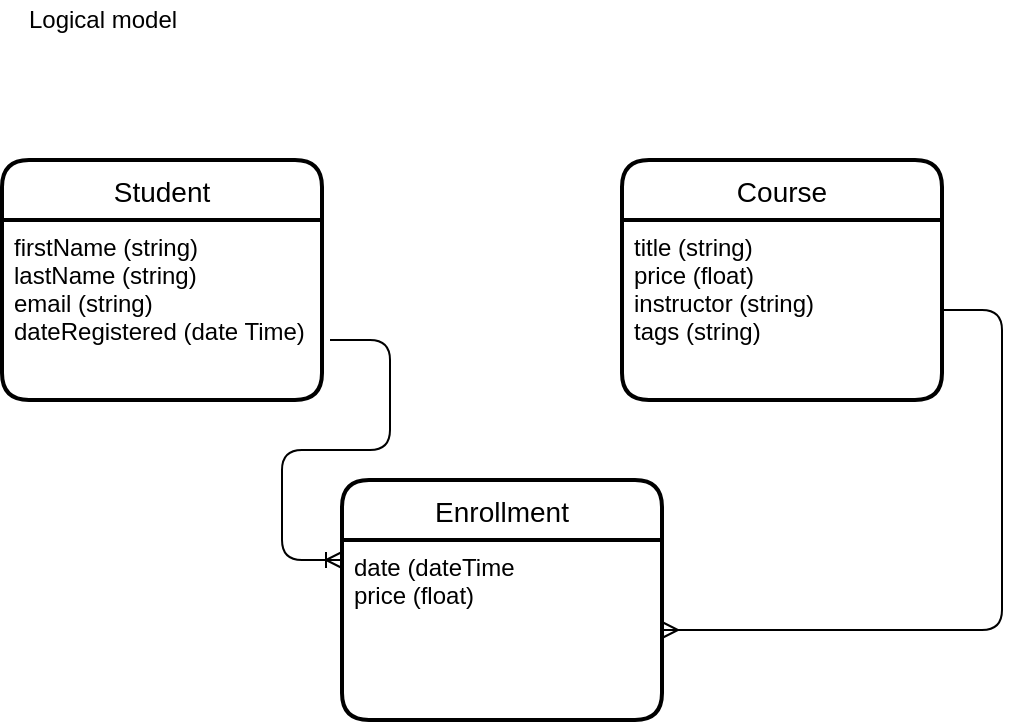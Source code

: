 <mxfile version="14.1.3" type="github" pages="3">
  <diagram id="cYKwxMik3f744v553Uk9" name="Page-1">
    <mxGraphModel dx="1265" dy="635" grid="1" gridSize="10" guides="1" tooltips="1" connect="1" arrows="1" fold="1" page="1" pageScale="1" pageWidth="827" pageHeight="1169" math="0" shadow="0">
      <root>
        <mxCell id="0" />
        <mxCell id="1" parent="0" />
        <mxCell id="H-BvgIhVuRgIIpX4aUdi-1" value="Student" style="swimlane;childLayout=stackLayout;horizontal=1;startSize=30;horizontalStack=0;rounded=1;fontSize=14;fontStyle=0;strokeWidth=2;resizeParent=0;resizeLast=1;shadow=0;dashed=0;align=center;" vertex="1" parent="1">
          <mxGeometry x="230" y="90" width="160" height="120" as="geometry" />
        </mxCell>
        <mxCell id="H-BvgIhVuRgIIpX4aUdi-2" value="firstName (string)&#xa;lastName (string)&#xa;email (string)&#xa;dateRegistered (date Time)" style="align=left;strokeColor=none;fillColor=none;spacingLeft=4;fontSize=12;verticalAlign=top;resizable=0;rotatable=0;part=1;" vertex="1" parent="H-BvgIhVuRgIIpX4aUdi-1">
          <mxGeometry y="30" width="160" height="90" as="geometry" />
        </mxCell>
        <mxCell id="H-BvgIhVuRgIIpX4aUdi-4" value="Course" style="swimlane;childLayout=stackLayout;horizontal=1;startSize=30;horizontalStack=0;rounded=1;fontSize=14;fontStyle=0;strokeWidth=2;resizeParent=0;resizeLast=1;shadow=0;dashed=0;align=center;" vertex="1" parent="1">
          <mxGeometry x="540" y="90" width="160" height="120" as="geometry" />
        </mxCell>
        <mxCell id="H-BvgIhVuRgIIpX4aUdi-5" value="title (string)&#xa;price (float)&#xa;instructor (string)&#xa;tags (string)" style="align=left;strokeColor=none;fillColor=none;spacingLeft=4;fontSize=12;verticalAlign=top;resizable=0;rotatable=0;part=1;" vertex="1" parent="H-BvgIhVuRgIIpX4aUdi-4">
          <mxGeometry y="30" width="160" height="90" as="geometry" />
        </mxCell>
        <mxCell id="H-BvgIhVuRgIIpX4aUdi-11" value="Enrollment" style="swimlane;childLayout=stackLayout;horizontal=1;startSize=30;horizontalStack=0;rounded=1;fontSize=14;fontStyle=0;strokeWidth=2;resizeParent=0;resizeLast=1;shadow=0;dashed=0;align=center;" vertex="1" parent="1">
          <mxGeometry x="400" y="250" width="160" height="120" as="geometry" />
        </mxCell>
        <mxCell id="H-BvgIhVuRgIIpX4aUdi-12" value="date (dateTime&#xa;price (float)" style="align=left;strokeColor=none;fillColor=none;spacingLeft=4;fontSize=12;verticalAlign=top;resizable=0;rotatable=0;part=1;" vertex="1" parent="H-BvgIhVuRgIIpX4aUdi-11">
          <mxGeometry y="30" width="160" height="90" as="geometry" />
        </mxCell>
        <mxCell id="H-BvgIhVuRgIIpX4aUdi-13" value="" style="edgeStyle=entityRelationEdgeStyle;fontSize=12;html=1;endArrow=ERoneToMany;" edge="1" parent="1">
          <mxGeometry width="100" height="100" relative="1" as="geometry">
            <mxPoint x="394" y="180" as="sourcePoint" />
            <mxPoint x="400" y="290" as="targetPoint" />
          </mxGeometry>
        </mxCell>
        <mxCell id="H-BvgIhVuRgIIpX4aUdi-14" value="" style="edgeStyle=entityRelationEdgeStyle;fontSize=12;html=1;endArrow=ERmany;" edge="1" parent="1" source="H-BvgIhVuRgIIpX4aUdi-5" target="H-BvgIhVuRgIIpX4aUdi-12">
          <mxGeometry width="100" height="100" relative="1" as="geometry">
            <mxPoint x="710" y="180" as="sourcePoint" />
            <mxPoint x="600" y="270" as="targetPoint" />
          </mxGeometry>
        </mxCell>
        <mxCell id="H-BvgIhVuRgIIpX4aUdi-15" value="Logical model" style="text;html=1;align=center;verticalAlign=middle;resizable=0;points=[];autosize=1;" vertex="1" parent="1">
          <mxGeometry x="235" y="10" width="90" height="20" as="geometry" />
        </mxCell>
      </root>
    </mxGraphModel>
  </diagram>
  <diagram id="0XkWQWsvCjh0sc9aW4nI" name="Page-2">
    <mxGraphModel dx="2092" dy="635" grid="1" gridSize="10" guides="1" tooltips="1" connect="1" arrows="1" fold="1" page="1" pageScale="1" pageWidth="827" pageHeight="1169" math="0" shadow="0">
      <root>
        <mxCell id="wGkAwri0zOj3Dd6sU0YV-0" />
        <mxCell id="wGkAwri0zOj3Dd6sU0YV-1" parent="wGkAwri0zOj3Dd6sU0YV-0" />
        <mxCell id="wGkAwri0zOj3Dd6sU0YV-2" value="Passenger" style="swimlane;childLayout=stackLayout;horizontal=1;startSize=30;horizontalStack=0;rounded=1;fontSize=14;fontStyle=0;strokeWidth=2;resizeParent=0;resizeLast=1;shadow=0;dashed=0;align=center;" vertex="1" parent="wGkAwri0zOj3Dd6sU0YV-1">
          <mxGeometry x="10" y="170" width="160" height="120" as="geometry" />
        </mxCell>
        <mxCell id="wGkAwri0zOj3Dd6sU0YV-3" value="FirstName (string)&#xa;LastName (string)" style="align=left;strokeColor=none;fillColor=none;spacingLeft=4;fontSize=12;verticalAlign=top;resizable=0;rotatable=0;part=1;" vertex="1" parent="wGkAwri0zOj3Dd6sU0YV-2">
          <mxGeometry y="30" width="160" height="90" as="geometry" />
        </mxCell>
        <mxCell id="wGkAwri0zOj3Dd6sU0YV-5" value="Flight" style="swimlane;childLayout=stackLayout;horizontal=1;startSize=30;horizontalStack=0;rounded=1;fontSize=14;fontStyle=0;strokeWidth=2;resizeParent=0;resizeLast=1;shadow=0;dashed=0;align=center;" vertex="1" parent="wGkAwri0zOj3Dd6sU0YV-1">
          <mxGeometry x="380" y="150" width="160" height="120" as="geometry" />
        </mxCell>
        <mxCell id="wGkAwri0zOj3Dd6sU0YV-6" value="Number (string)&#xa;DepartureDateTime (dateTime)&#xa;ArrivalDateTime (dateTime)&#xa;DurationInMinutes (integer)&#xa;DistanceInMiles (integer)&#xa;DepartureAirportId (integer)&#xa;ArrivalAirportId (integer)" style="align=left;strokeColor=none;fillColor=none;spacingLeft=4;fontSize=12;verticalAlign=top;resizable=0;rotatable=0;part=1;" vertex="1" parent="wGkAwri0zOj3Dd6sU0YV-5">
          <mxGeometry y="30" width="160" height="90" as="geometry" />
        </mxCell>
        <mxCell id="wGkAwri0zOj3Dd6sU0YV-12" value="Airport" style="swimlane;childLayout=stackLayout;horizontal=1;startSize=30;horizontalStack=0;rounded=1;fontSize=14;fontStyle=0;strokeWidth=2;resizeParent=0;resizeLast=1;shadow=0;dashed=0;align=center;" vertex="1" parent="wGkAwri0zOj3Dd6sU0YV-1">
          <mxGeometry x="190" y="350" width="160" height="120" as="geometry" />
        </mxCell>
        <mxCell id="wGkAwri0zOj3Dd6sU0YV-13" value="IATACode (string)&#xa;Name (string)&#xa;City (string)&#xa;State (string)&#xa;" style="align=left;strokeColor=none;fillColor=none;spacingLeft=4;fontSize=12;verticalAlign=top;resizable=0;rotatable=0;part=1;" vertex="1" parent="wGkAwri0zOj3Dd6sU0YV-12">
          <mxGeometry y="30" width="160" height="90" as="geometry" />
        </mxCell>
        <mxCell id="wGkAwri0zOj3Dd6sU0YV-14" value="" style="edgeStyle=entityRelationEdgeStyle;fontSize=12;html=1;endArrow=ERmany;startArrow=ERmany;exitX=1;exitY=0.5;exitDx=0;exitDy=0;entryX=0;entryY=0.5;entryDx=0;entryDy=0;" edge="1" parent="wGkAwri0zOj3Dd6sU0YV-1" source="wGkAwri0zOj3Dd6sU0YV-13" target="wGkAwri0zOj3Dd6sU0YV-6">
          <mxGeometry width="100" height="100" relative="1" as="geometry">
            <mxPoint x="370" y="340" as="sourcePoint" />
            <mxPoint x="470" y="240" as="targetPoint" />
          </mxGeometry>
        </mxCell>
        <mxCell id="wGkAwri0zOj3Dd6sU0YV-15" value="Departs/Arrives at" style="edgeLabel;html=1;align=center;verticalAlign=middle;resizable=0;points=[];" vertex="1" connectable="0" parent="wGkAwri0zOj3Dd6sU0YV-14">
          <mxGeometry x="-0.262" relative="1" as="geometry">
            <mxPoint as="offset" />
          </mxGeometry>
        </mxCell>
        <mxCell id="wGkAwri0zOj3Dd6sU0YV-18" value="Ticket" style="swimlane;childLayout=stackLayout;horizontal=1;startSize=30;horizontalStack=0;rounded=1;fontSize=14;fontStyle=0;strokeWidth=2;resizeParent=0;resizeLast=1;shadow=0;dashed=0;align=center;" vertex="1" parent="wGkAwri0zOj3Dd6sU0YV-1">
          <mxGeometry x="200" y="30" width="160" height="120" as="geometry" />
        </mxCell>
        <mxCell id="wGkAwri0zOj3Dd6sU0YV-19" value="TicketNumber (string)&#xa;Price (float)&#xa;ConfirmationNumber (string) " style="align=left;strokeColor=none;fillColor=none;spacingLeft=4;fontSize=12;verticalAlign=top;resizable=0;rotatable=0;part=1;" vertex="1" parent="wGkAwri0zOj3Dd6sU0YV-18">
          <mxGeometry y="30" width="160" height="90" as="geometry" />
        </mxCell>
        <mxCell id="wGkAwri0zOj3Dd6sU0YV-20" value="" style="edgeStyle=entityRelationEdgeStyle;fontSize=12;html=1;endArrow=ERmany;startArrow=ERone;exitX=1.025;exitY=0.189;exitDx=0;exitDy=0;exitPerimeter=0;startFill=0;" edge="1" parent="wGkAwri0zOj3Dd6sU0YV-1" source="wGkAwri0zOj3Dd6sU0YV-3">
          <mxGeometry width="100" height="100" relative="1" as="geometry">
            <mxPoint x="90" y="170" as="sourcePoint" />
            <mxPoint x="190" y="70" as="targetPoint" />
          </mxGeometry>
        </mxCell>
        <mxCell id="wGkAwri0zOj3Dd6sU0YV-21" value="purchases" style="edgeLabel;html=1;align=center;verticalAlign=middle;resizable=0;points=[];" vertex="1" connectable="0" parent="wGkAwri0zOj3Dd6sU0YV-20">
          <mxGeometry x="0.06" y="1" relative="1" as="geometry">
            <mxPoint as="offset" />
          </mxGeometry>
        </mxCell>
        <mxCell id="wGkAwri0zOj3Dd6sU0YV-22" value="" style="edgeStyle=entityRelationEdgeStyle;fontSize=12;html=1;endArrow=ERone;startArrow=ERmany;exitX=1;exitY=0.25;exitDx=0;exitDy=0;endFill=0;" edge="1" parent="wGkAwri0zOj3Dd6sU0YV-1" source="wGkAwri0zOj3Dd6sU0YV-19">
          <mxGeometry width="100" height="100" relative="1" as="geometry">
            <mxPoint x="350" y="110" as="sourcePoint" />
            <mxPoint x="375" y="171" as="targetPoint" />
          </mxGeometry>
        </mxCell>
        <mxCell id="wGkAwri0zOj3Dd6sU0YV-24" value="issued for" style="edgeLabel;html=1;align=center;verticalAlign=middle;resizable=0;points=[];" vertex="1" connectable="0" parent="wGkAwri0zOj3Dd6sU0YV-22">
          <mxGeometry x="-0.275" relative="1" as="geometry">
            <mxPoint as="offset" />
          </mxGeometry>
        </mxCell>
        <mxCell id="wGkAwri0zOj3Dd6sU0YV-25" value="Airline" style="swimlane;childLayout=stackLayout;horizontal=1;startSize=30;horizontalStack=0;rounded=1;fontSize=14;fontStyle=0;strokeWidth=2;resizeParent=0;resizeLast=1;shadow=0;dashed=0;align=center;" vertex="1" parent="wGkAwri0zOj3Dd6sU0YV-1">
          <mxGeometry x="440" y="350" width="160" height="120" as="geometry" />
        </mxCell>
        <mxCell id="wGkAwri0zOj3Dd6sU0YV-26" value="Name (string)" style="align=left;strokeColor=none;fillColor=none;spacingLeft=4;fontSize=12;verticalAlign=top;resizable=0;rotatable=0;part=1;" vertex="1" parent="wGkAwri0zOj3Dd6sU0YV-25">
          <mxGeometry y="30" width="160" height="90" as="geometry" />
        </mxCell>
        <mxCell id="wGkAwri0zOj3Dd6sU0YV-27" value="" style="edgeStyle=entityRelationEdgeStyle;fontSize=12;html=1;endArrow=ERoneToMany;entryX=1.025;entryY=0.689;entryDx=0;entryDy=0;entryPerimeter=0;" edge="1" parent="wGkAwri0zOj3Dd6sU0YV-1" target="wGkAwri0zOj3Dd6sU0YV-6">
          <mxGeometry width="100" height="100" relative="1" as="geometry">
            <mxPoint x="600" y="420" as="sourcePoint" />
            <mxPoint x="520" y="280" as="targetPoint" />
          </mxGeometry>
        </mxCell>
        <mxCell id="wGkAwri0zOj3Dd6sU0YV-31" value="FlightClass" style="swimlane;childLayout=stackLayout;horizontal=1;startSize=30;horizontalStack=0;rounded=1;fontSize=14;fontStyle=0;strokeWidth=2;resizeParent=0;resizeLast=1;shadow=0;dashed=0;align=center;" vertex="1" parent="wGkAwri0zOj3Dd6sU0YV-1">
          <mxGeometry x="-10" y="20" width="160" height="120" as="geometry" />
        </mxCell>
        <mxCell id="wGkAwri0zOj3Dd6sU0YV-32" value="Name" style="align=left;strokeColor=none;fillColor=none;spacingLeft=4;fontSize=12;verticalAlign=top;resizable=0;rotatable=0;part=1;" vertex="1" parent="wGkAwri0zOj3Dd6sU0YV-31">
          <mxGeometry y="30" width="160" height="90" as="geometry" />
        </mxCell>
        <mxCell id="wGkAwri0zOj3Dd6sU0YV-33" value="" style="edgeStyle=entityRelationEdgeStyle;fontSize=12;html=1;endArrow=ERoneToMany;entryX=-0.019;entryY=0.175;entryDx=0;entryDy=0;entryPerimeter=0;exitX=0.95;exitY=-0.017;exitDx=0;exitDy=0;exitPerimeter=0;" edge="1" parent="wGkAwri0zOj3Dd6sU0YV-1" source="wGkAwri0zOj3Dd6sU0YV-31" target="wGkAwri0zOj3Dd6sU0YV-18">
          <mxGeometry width="100" height="100" relative="1" as="geometry">
            <mxPoint x="90" y="110" as="sourcePoint" />
            <mxPoint x="190" y="10" as="targetPoint" />
          </mxGeometry>
        </mxCell>
      </root>
    </mxGraphModel>
  </diagram>
  <diagram id="dlYJNMOx6EIpTjqHvH4A" name="Page-3">
    <mxGraphModel dx="1265" dy="635" grid="1" gridSize="10" guides="1" tooltips="1" connect="1" arrows="1" fold="1" page="1" pageScale="1" pageWidth="827" pageHeight="1169" math="0" shadow="0">
      <root>
        <mxCell id="ZWDIT_9BGuetWJ_RqZ5e-0" />
        <mxCell id="ZWDIT_9BGuetWJ_RqZ5e-1" parent="ZWDIT_9BGuetWJ_RqZ5e-0" />
        <mxCell id="ZWDIT_9BGuetWJ_RqZ5e-4" value="User" style="swimlane;childLayout=stackLayout;horizontal=1;startSize=30;horizontalStack=0;rounded=1;fontSize=14;fontStyle=0;strokeWidth=2;resizeParent=0;resizeLast=1;shadow=0;dashed=0;align=center;" vertex="1" parent="ZWDIT_9BGuetWJ_RqZ5e-1">
          <mxGeometry x="70" y="160" width="160" height="120" as="geometry" />
        </mxCell>
        <mxCell id="ZWDIT_9BGuetWJ_RqZ5e-5" value="username (string)&#xa;password (string)" style="align=left;strokeColor=none;fillColor=none;spacingLeft=4;fontSize=12;verticalAlign=top;resizable=0;rotatable=0;part=1;" vertex="1" parent="ZWDIT_9BGuetWJ_RqZ5e-4">
          <mxGeometry y="30" width="160" height="90" as="geometry" />
        </mxCell>
        <mxCell id="ZWDIT_9BGuetWJ_RqZ5e-6" value="" style="edgeStyle=entityRelationEdgeStyle;fontSize=12;html=1;endArrow=ERone;startArrow=ERmany;exitX=1;exitY=0.25;exitDx=0;exitDy=0;endFill=0;entryX=0;entryY=0.5;entryDx=0;entryDy=0;" edge="1" parent="ZWDIT_9BGuetWJ_RqZ5e-1" source="ZWDIT_9BGuetWJ_RqZ5e-5" target="ZWDIT_9BGuetWJ_RqZ5e-22">
          <mxGeometry width="100" height="100" relative="1" as="geometry">
            <mxPoint x="300" y="260" as="sourcePoint" />
            <mxPoint x="220" y="70" as="targetPoint" />
          </mxGeometry>
        </mxCell>
        <mxCell id="ZWDIT_9BGuetWJ_RqZ5e-7" value="belongs to" style="edgeLabel;html=1;align=center;verticalAlign=middle;resizable=0;points=[];" vertex="1" connectable="0" parent="ZWDIT_9BGuetWJ_RqZ5e-6">
          <mxGeometry x="-0.106" y="-1" relative="1" as="geometry">
            <mxPoint as="offset" />
          </mxGeometry>
        </mxCell>
        <mxCell id="ZWDIT_9BGuetWJ_RqZ5e-8" value="Movie" style="swimlane;childLayout=stackLayout;horizontal=1;startSize=30;horizontalStack=0;rounded=1;fontSize=14;fontStyle=0;strokeWidth=2;resizeParent=0;resizeLast=1;shadow=0;dashed=0;align=center;" vertex="1" parent="ZWDIT_9BGuetWJ_RqZ5e-1">
          <mxGeometry x="430" y="320" width="160" height="120" as="geometry" />
        </mxCell>
        <mxCell id="ZWDIT_9BGuetWJ_RqZ5e-9" value="barcode (string)&#xa;dailyRentalRate (float)&#xa;numberInStock (integer)" style="align=left;strokeColor=none;fillColor=none;spacingLeft=4;fontSize=12;verticalAlign=top;resizable=0;rotatable=0;part=1;" vertex="1" parent="ZWDIT_9BGuetWJ_RqZ5e-8">
          <mxGeometry y="30" width="160" height="90" as="geometry" />
        </mxCell>
        <mxCell id="ZWDIT_9BGuetWJ_RqZ5e-17" value="" style="edgeStyle=entityRelationEdgeStyle;fontSize=12;html=1;endArrow=ERone;startArrow=ERmany;endFill=0;" edge="1" parent="ZWDIT_9BGuetWJ_RqZ5e-8">
          <mxGeometry width="100" height="100" relative="1" as="geometry">
            <mxPoint x="-10" y="230" as="sourcePoint" />
            <mxPoint y="90" as="targetPoint" />
          </mxGeometry>
        </mxCell>
        <mxCell id="ZWDIT_9BGuetWJ_RqZ5e-10" value="Customer" style="swimlane;childLayout=stackLayout;horizontal=1;startSize=30;horizontalStack=0;rounded=1;fontSize=14;fontStyle=0;strokeWidth=2;resizeParent=0;resizeLast=1;shadow=0;dashed=0;align=center;" vertex="1" parent="ZWDIT_9BGuetWJ_RqZ5e-1">
          <mxGeometry x="80" y="320" width="160" height="120" as="geometry" />
        </mxCell>
        <mxCell id="ZWDIT_9BGuetWJ_RqZ5e-11" value="name (string)&#xa;email (string)&#xa;phone (string)" style="align=left;strokeColor=none;fillColor=none;spacingLeft=4;fontSize=12;verticalAlign=top;resizable=0;rotatable=0;part=1;" vertex="1" parent="ZWDIT_9BGuetWJ_RqZ5e-10">
          <mxGeometry y="30" width="160" height="90" as="geometry" />
        </mxCell>
        <mxCell id="ZWDIT_9BGuetWJ_RqZ5e-14" value="Rental" style="swimlane;childLayout=stackLayout;horizontal=1;startSize=30;horizontalStack=0;rounded=1;fontSize=14;fontStyle=0;strokeWidth=2;resizeParent=0;resizeLast=1;shadow=0;dashed=0;align=center;" vertex="1" parent="ZWDIT_9BGuetWJ_RqZ5e-1">
          <mxGeometry x="254" y="500" width="160" height="120" as="geometry" />
        </mxCell>
        <mxCell id="ZWDIT_9BGuetWJ_RqZ5e-15" value="rentDate (date)&#xa;returnDate (date)" style="align=left;strokeColor=none;fillColor=none;spacingLeft=4;fontSize=12;verticalAlign=top;resizable=0;rotatable=0;part=1;" vertex="1" parent="ZWDIT_9BGuetWJ_RqZ5e-14">
          <mxGeometry y="30" width="160" height="90" as="geometry" />
        </mxCell>
        <mxCell id="ZWDIT_9BGuetWJ_RqZ5e-16" value="" style="edgeStyle=entityRelationEdgeStyle;fontSize=12;html=1;endArrow=ERmany;startArrow=ERmany;entryX=0;entryY=0.25;entryDx=0;entryDy=0;exitX=1;exitY=0.5;exitDx=0;exitDy=0;" edge="1" parent="ZWDIT_9BGuetWJ_RqZ5e-1" source="ZWDIT_9BGuetWJ_RqZ5e-11" target="ZWDIT_9BGuetWJ_RqZ5e-15">
          <mxGeometry width="100" height="100" relative="1" as="geometry">
            <mxPoint x="110" y="570" as="sourcePoint" />
            <mxPoint x="210" y="470" as="targetPoint" />
          </mxGeometry>
        </mxCell>
        <mxCell id="ZWDIT_9BGuetWJ_RqZ5e-18" value="Coupon" style="swimlane;childLayout=stackLayout;horizontal=1;startSize=30;horizontalStack=0;rounded=1;fontSize=14;fontStyle=0;strokeWidth=2;resizeParent=0;resizeLast=1;shadow=0;dashed=0;align=center;" vertex="1" parent="ZWDIT_9BGuetWJ_RqZ5e-1">
          <mxGeometry x="40" y="610" width="160" height="120" as="geometry" />
        </mxCell>
        <mxCell id="ZWDIT_9BGuetWJ_RqZ5e-19" value="code&#xa;description&#xa;discount" style="align=left;strokeColor=none;fillColor=none;spacingLeft=4;fontSize=12;verticalAlign=top;resizable=0;rotatable=0;part=1;" vertex="1" parent="ZWDIT_9BGuetWJ_RqZ5e-18">
          <mxGeometry y="30" width="160" height="90" as="geometry" />
        </mxCell>
        <mxCell id="ZWDIT_9BGuetWJ_RqZ5e-20" value="" style="edgeStyle=entityRelationEdgeStyle;fontSize=12;html=1;endArrow=ERmany;startArrow=ERzeroToOne;exitX=1;exitY=0.5;exitDx=0;exitDy=0;endFill=0;startFill=1;" edge="1" parent="ZWDIT_9BGuetWJ_RqZ5e-1" source="ZWDIT_9BGuetWJ_RqZ5e-19">
          <mxGeometry width="100" height="100" relative="1" as="geometry">
            <mxPoint x="154" y="690" as="sourcePoint" />
            <mxPoint x="254" y="590" as="targetPoint" />
          </mxGeometry>
        </mxCell>
        <mxCell id="ZWDIT_9BGuetWJ_RqZ5e-21" value="applied to" style="edgeLabel;html=1;align=center;verticalAlign=middle;resizable=0;points=[];" vertex="1" connectable="0" parent="ZWDIT_9BGuetWJ_RqZ5e-20">
          <mxGeometry x="-0.068" y="-1" relative="1" as="geometry">
            <mxPoint as="offset" />
          </mxGeometry>
        </mxCell>
        <mxCell id="ZWDIT_9BGuetWJ_RqZ5e-22" value="Role" style="swimlane;childLayout=stackLayout;horizontal=1;startSize=30;horizontalStack=0;rounded=1;fontSize=14;fontStyle=0;strokeWidth=2;resizeParent=0;resizeLast=1;shadow=0;dashed=0;align=center;" vertex="1" parent="ZWDIT_9BGuetWJ_RqZ5e-1">
          <mxGeometry x="390" y="150" width="160" height="120" as="geometry" />
        </mxCell>
        <mxCell id="ZWDIT_9BGuetWJ_RqZ5e-23" value="name (string)" style="align=left;strokeColor=none;fillColor=none;spacingLeft=4;fontSize=12;verticalAlign=top;resizable=0;rotatable=0;part=1;" vertex="1" parent="ZWDIT_9BGuetWJ_RqZ5e-22">
          <mxGeometry y="30" width="160" height="90" as="geometry" />
        </mxCell>
      </root>
    </mxGraphModel>
  </diagram>
</mxfile>
